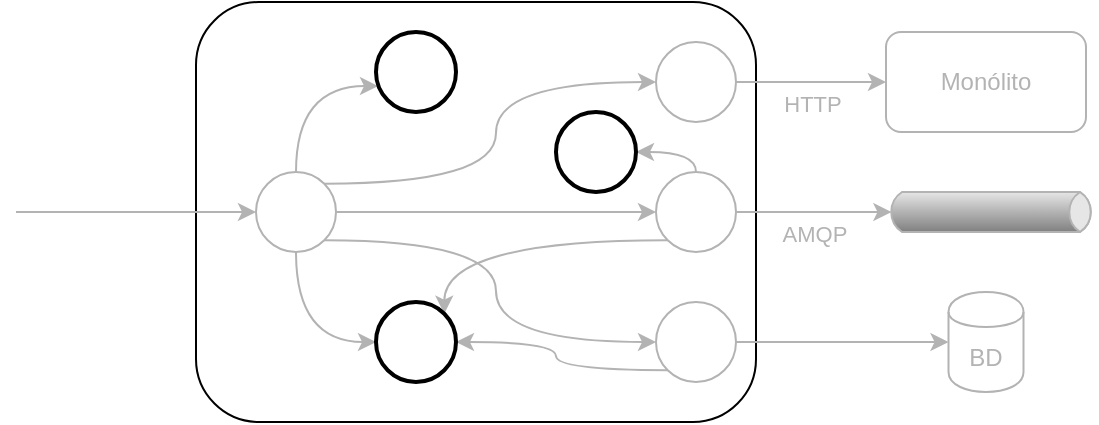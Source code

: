 <mxfile version="12.6.7" type="device"><diagram id="Hjm3fr55TIhVBwDg1OFt" name="Page-1"><mxGraphModel dx="859" dy="435" grid="1" gridSize="10" guides="1" tooltips="1" connect="1" arrows="1" fold="1" page="1" pageScale="1" pageWidth="827" pageHeight="1169" math="0" shadow="0"><root><mxCell id="0"/><mxCell id="1" parent="0"/><mxCell id="Lm5jG9v7UDJptBtEWt8Y-1" value="" style="rounded=1;whiteSpace=wrap;html=1;" vertex="1" parent="1"><mxGeometry x="250" y="70" width="280" height="210" as="geometry"/></mxCell><mxCell id="Lm5jG9v7UDJptBtEWt8Y-11" value="HTTP" style="edgeStyle=orthogonalEdgeStyle;rounded=0;orthogonalLoop=1;jettySize=auto;html=1;exitX=1;exitY=0.5;exitDx=0;exitDy=0;entryX=0;entryY=0.5;entryDx=0;entryDy=0;verticalAlign=top;spacing=0;strokeColor=#B3B3B3;fontColor=#B3B3B3;" edge="1" parent="1" source="Lm5jG9v7UDJptBtEWt8Y-6" target="Lm5jG9v7UDJptBtEWt8Y-8"><mxGeometry relative="1" as="geometry"><Array as="points"><mxPoint x="550" y="110"/><mxPoint x="550" y="110"/></Array></mxGeometry></mxCell><mxCell id="Lm5jG9v7UDJptBtEWt8Y-6" value="" style="ellipse;whiteSpace=wrap;html=1;aspect=fixed;strokeColor=#B3B3B3;" vertex="1" parent="1"><mxGeometry x="480" y="90" width="40" height="40" as="geometry"/></mxCell><mxCell id="Lm5jG9v7UDJptBtEWt8Y-12" value="AMQP" style="edgeStyle=orthogonalEdgeStyle;rounded=0;orthogonalLoop=1;jettySize=auto;html=1;exitX=0;exitY=0.5;exitDx=0;exitDy=0;entryX=0;entryY=0.5;entryDx=2.7;entryDy=0;entryPerimeter=0;verticalAlign=top;spacing=0;strokeColor=#B3B3B3;fontColor=#B3B3B3;" edge="1" parent="1" source="Lm5jG9v7UDJptBtEWt8Y-7" target="Lm5jG9v7UDJptBtEWt8Y-10"><mxGeometry relative="1" as="geometry"/></mxCell><mxCell id="Lm5jG9v7UDJptBtEWt8Y-37" style="edgeStyle=orthogonalEdgeStyle;curved=1;orthogonalLoop=1;jettySize=auto;html=1;exitX=0.5;exitY=1;exitDx=0;exitDy=0;entryX=1;entryY=0.5;entryDx=0;entryDy=0;fontSize=10;strokeColor=#B3B3B3;" edge="1" parent="1" source="Lm5jG9v7UDJptBtEWt8Y-7" target="Lm5jG9v7UDJptBtEWt8Y-36"><mxGeometry relative="1" as="geometry"><Array as="points"><mxPoint x="500" y="145"/></Array></mxGeometry></mxCell><mxCell id="Lm5jG9v7UDJptBtEWt8Y-39" style="edgeStyle=orthogonalEdgeStyle;curved=1;orthogonalLoop=1;jettySize=auto;html=1;exitX=1;exitY=0;exitDx=0;exitDy=0;entryX=1;entryY=0;entryDx=0;entryDy=0;fontSize=10;strokeColor=#B3B3B3;" edge="1" parent="1" source="Lm5jG9v7UDJptBtEWt8Y-7" target="Lm5jG9v7UDJptBtEWt8Y-22"><mxGeometry relative="1" as="geometry"/></mxCell><mxCell id="Lm5jG9v7UDJptBtEWt8Y-7" value="" style="ellipse;whiteSpace=wrap;html=1;aspect=fixed;direction=west;strokeColor=#B3B3B3;" vertex="1" parent="1"><mxGeometry x="480" y="155" width="40" height="40" as="geometry"/></mxCell><mxCell id="Lm5jG9v7UDJptBtEWt8Y-8" value="Monólito" style="rounded=1;whiteSpace=wrap;html=1;strokeColor=#B3B3B3;fontColor=#B3B3B3;" vertex="1" parent="1"><mxGeometry x="595" y="85" width="100" height="50" as="geometry"/></mxCell><mxCell id="Lm5jG9v7UDJptBtEWt8Y-20" value="" style="edgeStyle=orthogonalEdgeStyle;rounded=0;orthogonalLoop=1;jettySize=auto;html=1;exitX=0;exitY=0.5;exitDx=0;exitDy=0;entryX=0;entryY=0.5;entryDx=0;entryDy=0;strokeColor=#B3B3B3;" edge="1" parent="1" source="Lm5jG9v7UDJptBtEWt8Y-18" target="Lm5jG9v7UDJptBtEWt8Y-9"><mxGeometry relative="1" as="geometry"/></mxCell><mxCell id="Lm5jG9v7UDJptBtEWt8Y-9" value="BD" style="shape=cylinder;whiteSpace=wrap;html=1;boundedLbl=1;backgroundOutline=1;strokeColor=#B3B3B3;fontColor=#B3B3B3;" vertex="1" parent="1"><mxGeometry x="626.25" y="215" width="37.5" height="50" as="geometry"/></mxCell><mxCell id="Lm5jG9v7UDJptBtEWt8Y-10" value="" style="strokeWidth=1;outlineConnect=0;dashed=0;align=center;fontSize=10;shape=mxgraph.eip.messageChannel;verticalLabelPosition=bottom;labelBackgroundColor=#ffffff;verticalAlign=top;spacing=0;html=1;labelPosition=center;horizontal=1;strokeColor=#B3B3B3;" vertex="1" parent="1"><mxGeometry x="595" y="160" width="105" height="30" as="geometry"/></mxCell><mxCell id="Lm5jG9v7UDJptBtEWt8Y-40" style="edgeStyle=orthogonalEdgeStyle;curved=1;orthogonalLoop=1;jettySize=auto;html=1;exitX=1;exitY=0;exitDx=0;exitDy=0;entryX=1;entryY=0.5;entryDx=0;entryDy=0;fontSize=10;strokeColor=#B3B3B3;" edge="1" parent="1" source="Lm5jG9v7UDJptBtEWt8Y-18" target="Lm5jG9v7UDJptBtEWt8Y-22"><mxGeometry relative="1" as="geometry"/></mxCell><mxCell id="Lm5jG9v7UDJptBtEWt8Y-18" value="" style="ellipse;whiteSpace=wrap;html=1;aspect=fixed;direction=west;strokeColor=#B3B3B3;" vertex="1" parent="1"><mxGeometry x="480" y="220" width="40" height="40" as="geometry"/></mxCell><mxCell id="Lm5jG9v7UDJptBtEWt8Y-29" style="edgeStyle=orthogonalEdgeStyle;orthogonalLoop=1;jettySize=auto;html=1;exitX=1;exitY=1;exitDx=0;exitDy=0;entryX=1;entryY=0.5;entryDx=0;entryDy=0;fontSize=10;curved=1;strokeColor=#B3B3B3;" edge="1" parent="1" source="Lm5jG9v7UDJptBtEWt8Y-21" target="Lm5jG9v7UDJptBtEWt8Y-18"><mxGeometry relative="1" as="geometry"/></mxCell><mxCell id="Lm5jG9v7UDJptBtEWt8Y-30" style="edgeStyle=orthogonalEdgeStyle;curved=1;orthogonalLoop=1;jettySize=auto;html=1;exitX=1;exitY=0.5;exitDx=0;exitDy=0;fontSize=10;strokeColor=#B3B3B3;" edge="1" parent="1" source="Lm5jG9v7UDJptBtEWt8Y-21" target="Lm5jG9v7UDJptBtEWt8Y-7"><mxGeometry relative="1" as="geometry"/></mxCell><mxCell id="Lm5jG9v7UDJptBtEWt8Y-33" style="edgeStyle=orthogonalEdgeStyle;curved=1;orthogonalLoop=1;jettySize=auto;html=1;exitX=1;exitY=0;exitDx=0;exitDy=0;entryX=0;entryY=0.5;entryDx=0;entryDy=0;fontSize=10;strokeColor=#B3B3B3;" edge="1" parent="1" source="Lm5jG9v7UDJptBtEWt8Y-21" target="Lm5jG9v7UDJptBtEWt8Y-6"><mxGeometry relative="1" as="geometry"/></mxCell><mxCell id="Lm5jG9v7UDJptBtEWt8Y-38" style="edgeStyle=orthogonalEdgeStyle;curved=1;orthogonalLoop=1;jettySize=auto;html=1;exitX=0.5;exitY=1;exitDx=0;exitDy=0;entryX=0;entryY=0.5;entryDx=0;entryDy=0;fontSize=10;strokeColor=#B3B3B3;" edge="1" parent="1" source="Lm5jG9v7UDJptBtEWt8Y-21" target="Lm5jG9v7UDJptBtEWt8Y-22"><mxGeometry relative="1" as="geometry"/></mxCell><mxCell id="Lm5jG9v7UDJptBtEWt8Y-42" style="edgeStyle=orthogonalEdgeStyle;curved=1;orthogonalLoop=1;jettySize=auto;html=1;exitX=0.5;exitY=0;exitDx=0;exitDy=0;entryX=0.025;entryY=0.675;entryDx=0;entryDy=0;entryPerimeter=0;fontSize=10;strokeColor=#B3B3B3;" edge="1" parent="1" source="Lm5jG9v7UDJptBtEWt8Y-21" target="Lm5jG9v7UDJptBtEWt8Y-41"><mxGeometry relative="1" as="geometry"/></mxCell><mxCell id="Lm5jG9v7UDJptBtEWt8Y-21" value="" style="ellipse;whiteSpace=wrap;html=1;aspect=fixed;strokeColor=#B3B3B3;" vertex="1" parent="1"><mxGeometry x="280" y="155" width="40" height="40" as="geometry"/></mxCell><mxCell id="Lm5jG9v7UDJptBtEWt8Y-22" value="" style="ellipse;whiteSpace=wrap;html=1;aspect=fixed;strokeWidth=2;" vertex="1" parent="1"><mxGeometry x="340" y="220" width="40" height="40" as="geometry"/></mxCell><mxCell id="Lm5jG9v7UDJptBtEWt8Y-26" value="" style="endArrow=classic;html=1;fontSize=10;entryX=0;entryY=0.5;entryDx=0;entryDy=0;strokeColor=#B3B3B3;" edge="1" parent="1" target="Lm5jG9v7UDJptBtEWt8Y-21"><mxGeometry width="50" height="50" relative="1" as="geometry"><mxPoint x="160" y="175" as="sourcePoint"/><mxPoint x="180" y="170" as="targetPoint"/></mxGeometry></mxCell><mxCell id="Lm5jG9v7UDJptBtEWt8Y-36" value="" style="ellipse;whiteSpace=wrap;html=1;aspect=fixed;strokeWidth=2;" vertex="1" parent="1"><mxGeometry x="430" y="125" width="40" height="40" as="geometry"/></mxCell><mxCell id="Lm5jG9v7UDJptBtEWt8Y-41" value="" style="ellipse;whiteSpace=wrap;html=1;aspect=fixed;strokeWidth=2;" vertex="1" parent="1"><mxGeometry x="340" y="85" width="40" height="40" as="geometry"/></mxCell></root></mxGraphModel></diagram></mxfile>